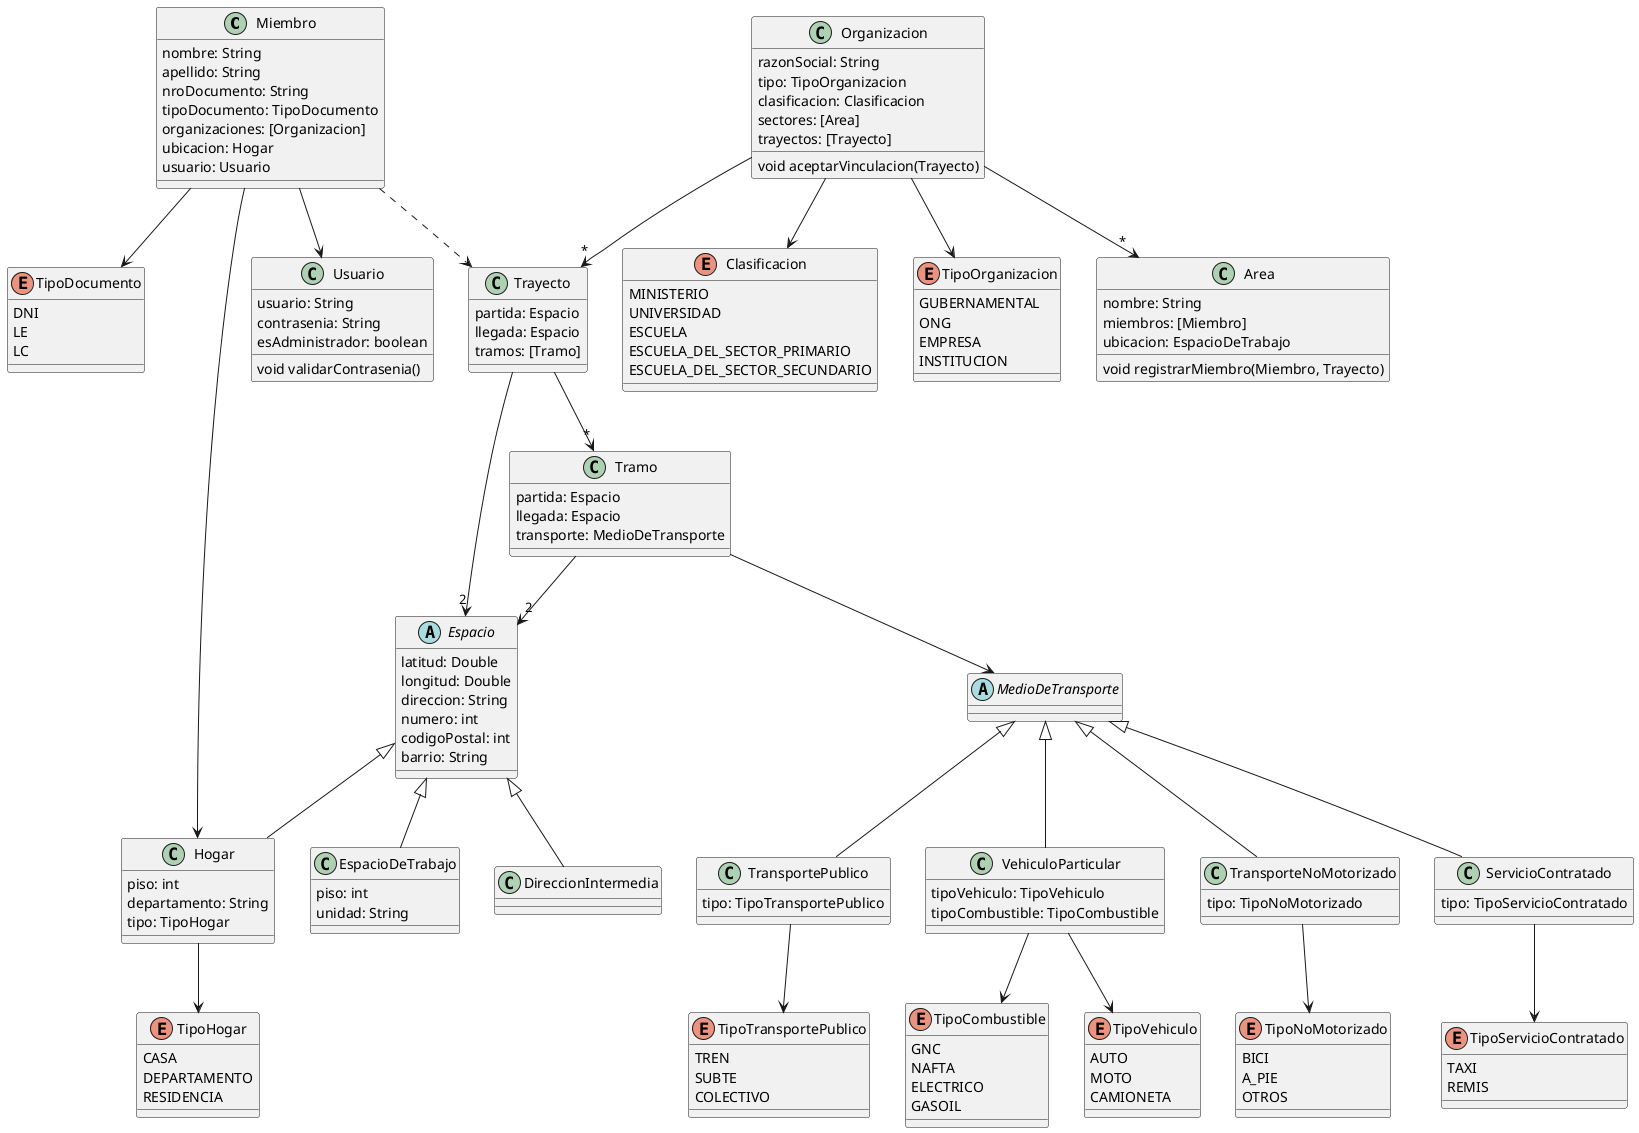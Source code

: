 @startuml
class Miembro {
nombre: String
apellido: String
nroDocumento: String
tipoDocumento: TipoDocumento
organizaciones: [Organizacion]
ubicacion: Hogar
usuario: Usuario
}

class Organizacion {
razonSocial: String
tipo: TipoOrganizacion
clasificacion: Clasificacion
sectores: [Area]
trayectos: [Trayecto]

void aceptarVinculacion(Trayecto)
}

class Trayecto {
partida: Espacio
llegada: Espacio
tramos: [Tramo]
}

class Area {
nombre: String
miembros: [Miembro]
ubicacion: EspacioDeTrabajo

void registrarMiembro(Miembro, Trayecto)
}

enum TipoDocumento {
DNI
LE
LC
}

enum Clasificacion {
MINISTERIO
UNIVERSIDAD
ESCUELA
ESCUELA_DEL_SECTOR_PRIMARIO
ESCUELA_DEL_SECTOR_SECUNDARIO
}

enum TipoOrganizacion {
GUBERNAMENTAL
ONG
EMPRESA
INSTITUCION
}

abstract class MedioDeTransporte {

}

class Tramo {
partida: Espacio
llegada: Espacio
transporte: MedioDeTransporte
}

class VehiculoParticular extends MedioDeTransporte {
tipoVehiculo: TipoVehiculo
tipoCombustible: TipoCombustible
}

enum TipoCombustible {
GNC
NAFTA
ELECTRICO
GASOIL
}

enum TipoVehiculo {
AUTO
MOTO
CAMIONETA
}

class TransporteNoMotorizado extends MedioDeTransporte {
tipo: TipoNoMotorizado
}

enum TipoNoMotorizado {
BICI
A_PIE
OTROS
}

class ServicioContratado extends MedioDeTransporte {
tipo: TipoServicioContratado
}

enum TipoServicioContratado {
TAXI
REMIS
}

class TransportePublico extends MedioDeTransporte {
tipo: TipoTransportePublico
}

enum TipoTransportePublico {
TREN
SUBTE
COLECTIVO
}

abstract class Espacio {
latitud: Double
longitud: Double
direccion: String
numero: int
codigoPostal: int
barrio: String
}

class DireccionIntermedia extends Espacio {

}

class Hogar extends Espacio {
piso: int
departamento: String
tipo: TipoHogar
}

class EspacioDeTrabajo extends Espacio {
piso: int
unidad: String
}

enum TipoHogar {
CASA
DEPARTAMENTO
RESIDENCIA
}

class Usuario {
usuario: String
contrasenia: String
esAdministrador: boolean

void validarContrasenia()
}

Miembro --> TipoDocumento
Miembro --> Hogar
Miembro --> Usuario
Miembro ..> Trayecto

Organizacion --> "*" Area
Organizacion --> TipoOrganizacion
Organizacion --> Clasificacion
Organizacion --> "*" Trayecto

Trayecto --> "2" Espacio
Trayecto --> "*" Tramo

Tramo --> "2" Espacio
Tramo --> MedioDeTransporte

Hogar --> TipoHogar

VehiculoParticular --> TipoVehiculo
VehiculoParticular --> TipoCombustible

ServicioContratado --> TipoServicioContratado

TransportePublico --> TipoTransportePublico

TransporteNoMotorizado --> TipoNoMotorizado

@enduml